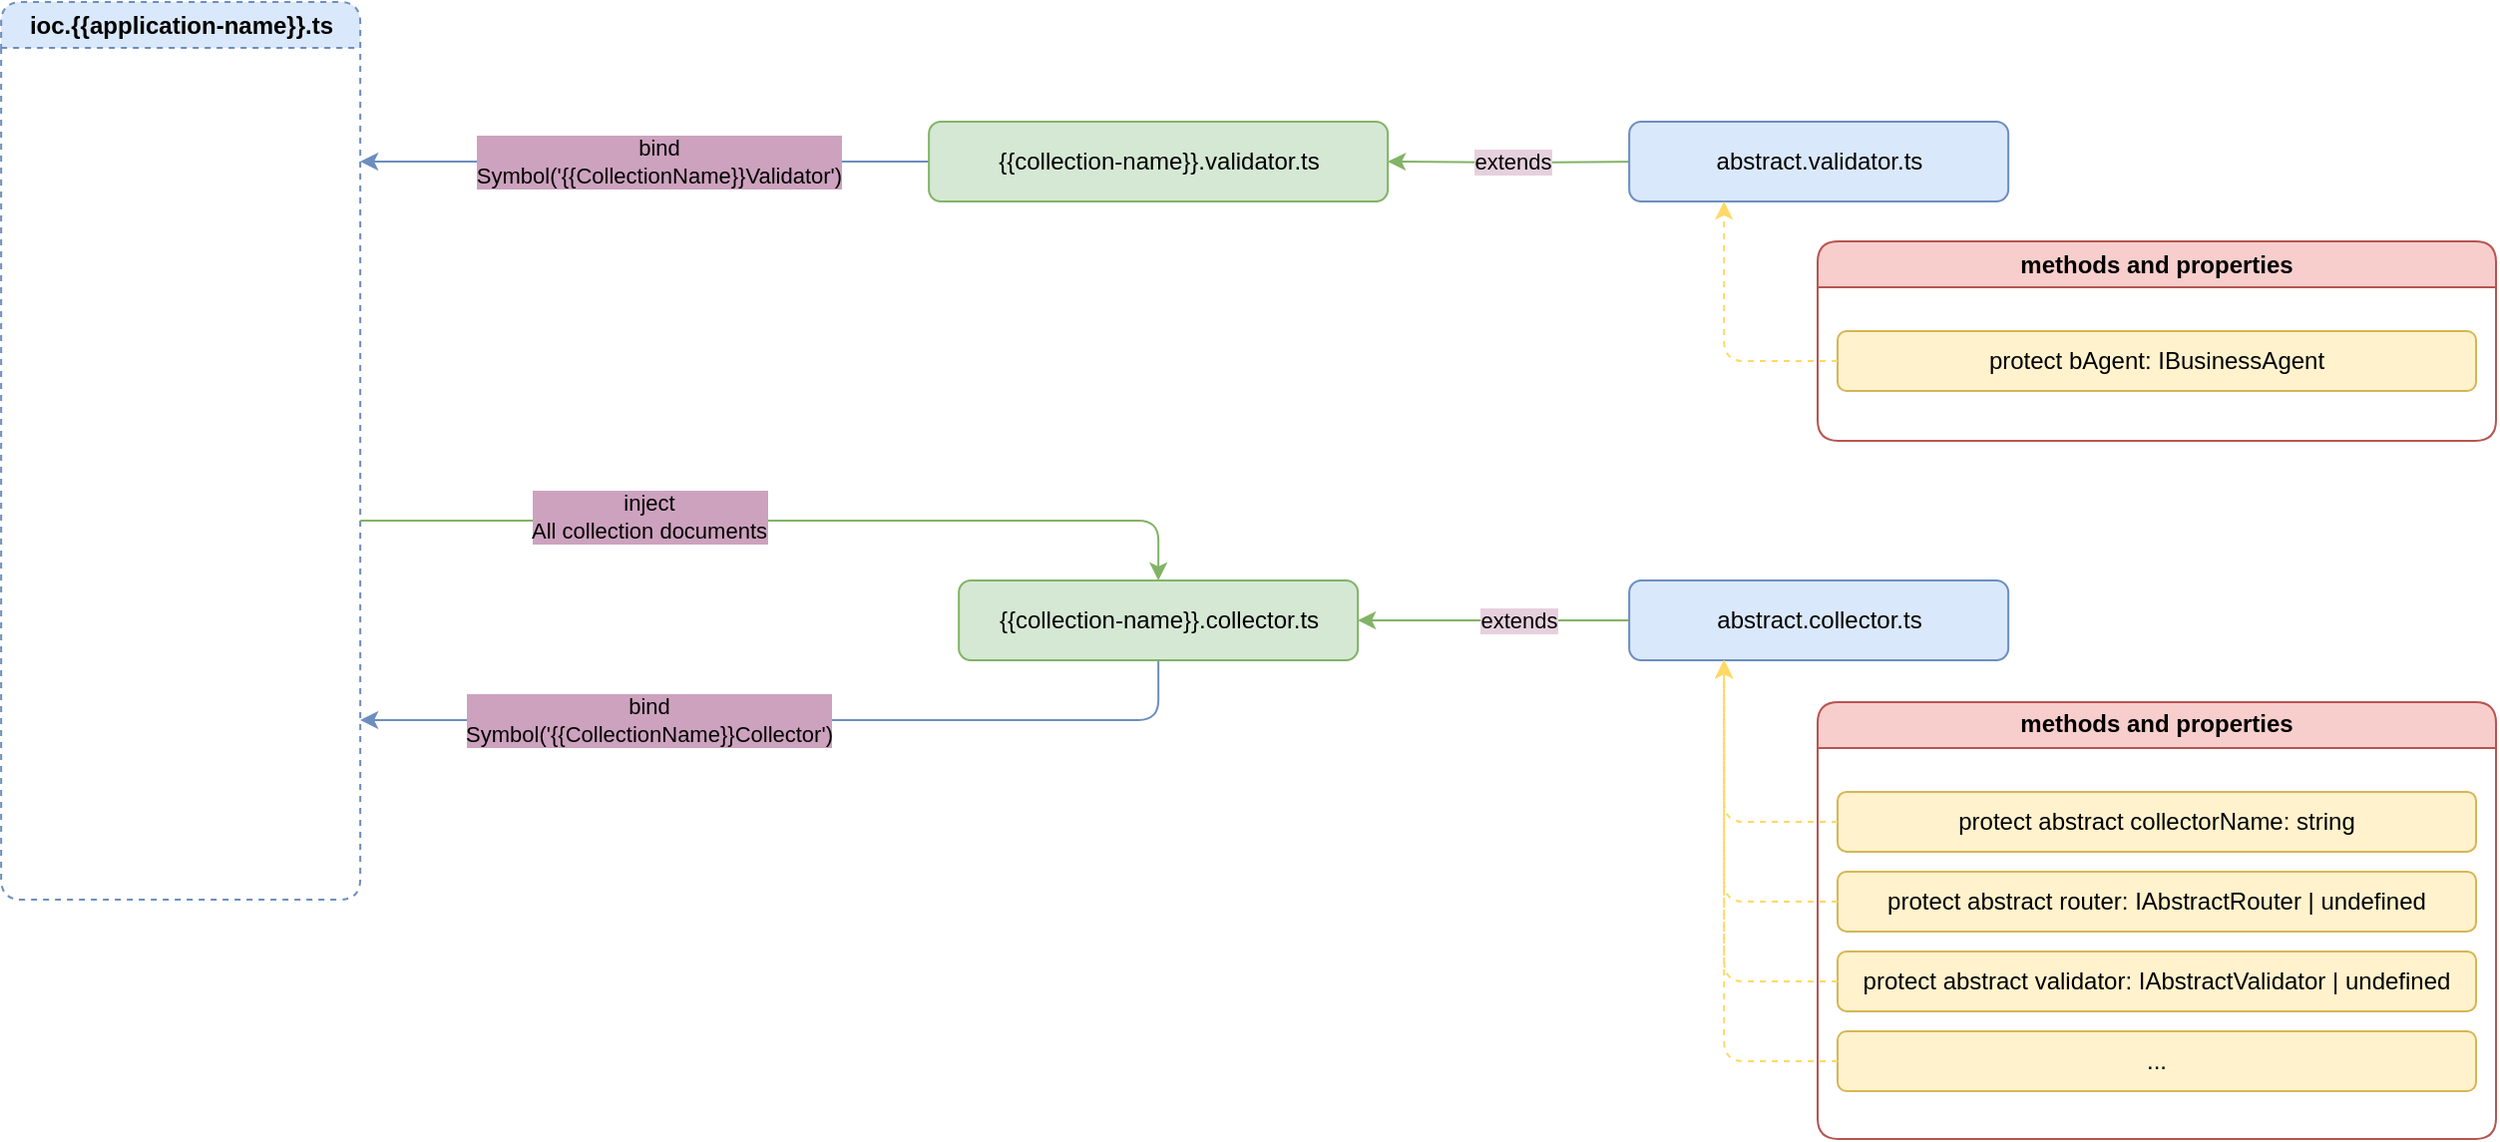 <mxfile version="20.8.20" type="device"><diagram name="Page-1" id="TifsqqcatPFS8Cpufri6"><mxGraphModel dx="1434" dy="-1378" grid="1" gridSize="10" guides="1" tooltips="1" connect="1" arrows="1" fold="1" page="1" pageScale="1" pageWidth="850" pageHeight="1100" math="0" shadow="0"><root><mxCell id="0"/><mxCell id="1" parent="0"/><mxCell id="nHrit5zQMXMCQWZ8oajB-1" value="ioc.{{application-name}}.ts" style="swimlane;whiteSpace=wrap;html=1;rounded=1;dashed=1;fillColor=#dae8fc;strokeColor=#6c8ebf;" parent="1" vertex="1"><mxGeometry x="269.57" y="2270" width="180" height="450" as="geometry"/></mxCell><mxCell id="nHrit5zQMXMCQWZ8oajB-2" style="edgeStyle=orthogonalEdgeStyle;rounded=0;orthogonalLoop=1;jettySize=auto;html=1;fillColor=#dae8fc;strokeColor=#6c8ebf;" parent="1" source="nHrit5zQMXMCQWZ8oajB-4" edge="1"><mxGeometry relative="1" as="geometry"><mxPoint x="449.57" y="2350" as="targetPoint"/></mxGeometry></mxCell><mxCell id="nHrit5zQMXMCQWZ8oajB-3" value="bind&lt;br&gt;Symbol('{{CollectionName}}Validator')" style="edgeLabel;html=1;align=center;verticalAlign=middle;resizable=0;points=[];labelBackgroundColor=#CDA2BE;" parent="nHrit5zQMXMCQWZ8oajB-2" vertex="1" connectable="0"><mxGeometry x="-0.066" relative="1" as="geometry"><mxPoint x="-2" as="offset"/></mxGeometry></mxCell><mxCell id="nHrit5zQMXMCQWZ8oajB-4" value="{{collection-name}}.validator.ts" style="rounded=1;whiteSpace=wrap;html=1;fillColor=#d5e8d4;strokeColor=#82b366;" parent="1" vertex="1"><mxGeometry x="734.57" y="2330" width="230" height="40" as="geometry"/></mxCell><mxCell id="nHrit5zQMXMCQWZ8oajB-5" style="edgeStyle=orthogonalEdgeStyle;rounded=0;orthogonalLoop=1;jettySize=auto;html=1;fillColor=#d5e8d4;strokeColor=#82b366;entryX=1;entryY=0.5;entryDx=0;entryDy=0;" parent="1" target="nHrit5zQMXMCQWZ8oajB-4" edge="1"><mxGeometry relative="1" as="geometry"><mxPoint x="969.57" y="2350" as="targetPoint"/><mxPoint x="1095.57" y="2350" as="sourcePoint"/></mxGeometry></mxCell><mxCell id="nHrit5zQMXMCQWZ8oajB-6" value="abstract.validator.ts" style="rounded=1;whiteSpace=wrap;html=1;fillColor=#dae8fc;strokeColor=#6c8ebf;" parent="1" vertex="1"><mxGeometry x="1085.57" y="2330" width="190" height="40" as="geometry"/></mxCell><mxCell id="nHrit5zQMXMCQWZ8oajB-7" value="methods and properties" style="swimlane;whiteSpace=wrap;html=1;fillColor=#f8cecc;strokeColor=#b85450;rounded=1;" parent="1" vertex="1"><mxGeometry x="1180" y="2390" width="340" height="100" as="geometry"/></mxCell><mxCell id="nHrit5zQMXMCQWZ8oajB-8" value="protect bAgent: IBusinessAgent" style="rounded=1;whiteSpace=wrap;html=1;fillColor=#fff2cc;strokeColor=#d6b656;" parent="nHrit5zQMXMCQWZ8oajB-7" vertex="1"><mxGeometry x="10" y="45" width="320" height="30" as="geometry"/></mxCell><mxCell id="nHrit5zQMXMCQWZ8oajB-9" style="edgeStyle=orthogonalEdgeStyle;rounded=1;sketch=0;jumpStyle=none;orthogonalLoop=1;jettySize=auto;html=1;entryX=0.25;entryY=1;entryDx=0;entryDy=0;shadow=0;dashed=1;strokeWidth=1;exitX=0;exitY=0.5;exitDx=0;exitDy=0;fillColor=#d5e8d4;strokeColor=#FFD966;" parent="1" source="nHrit5zQMXMCQWZ8oajB-8" target="nHrit5zQMXMCQWZ8oajB-6" edge="1"><mxGeometry relative="1" as="geometry"/></mxCell><mxCell id="nHrit5zQMXMCQWZ8oajB-10" value="methods and properties" style="swimlane;whiteSpace=wrap;html=1;fillColor=#f8cecc;strokeColor=#b85450;rounded=1;" parent="1" vertex="1"><mxGeometry x="1180.0" y="2620.97" width="340" height="219.03" as="geometry"/></mxCell><mxCell id="nHrit5zQMXMCQWZ8oajB-11" value="protect abstract collectorName: string" style="rounded=1;whiteSpace=wrap;html=1;fillColor=#fff2cc;strokeColor=#d6b656;" parent="nHrit5zQMXMCQWZ8oajB-10" vertex="1"><mxGeometry x="10" y="45" width="320" height="30" as="geometry"/></mxCell><mxCell id="nHrit5zQMXMCQWZ8oajB-12" value="protect abstract router: IAbstractRouter | undefined" style="rounded=1;whiteSpace=wrap;html=1;fillColor=#fff2cc;strokeColor=#d6b656;" parent="nHrit5zQMXMCQWZ8oajB-10" vertex="1"><mxGeometry x="10" y="85" width="320" height="30" as="geometry"/></mxCell><mxCell id="nHrit5zQMXMCQWZ8oajB-13" value="protect abstract validator: IAbstractValidator | undefined" style="rounded=1;whiteSpace=wrap;html=1;fillColor=#fff2cc;strokeColor=#d6b656;" parent="nHrit5zQMXMCQWZ8oajB-10" vertex="1"><mxGeometry x="10" y="125" width="320" height="30" as="geometry"/></mxCell><mxCell id="nHrit5zQMXMCQWZ8oajB-14" value="..." style="rounded=1;whiteSpace=wrap;html=1;fillColor=#fff2cc;strokeColor=#d6b656;" parent="nHrit5zQMXMCQWZ8oajB-10" vertex="1"><mxGeometry x="10" y="165.03" width="320" height="30" as="geometry"/></mxCell><mxCell id="nHrit5zQMXMCQWZ8oajB-15" style="edgeStyle=orthogonalEdgeStyle;rounded=1;orthogonalLoop=1;jettySize=auto;html=1;entryX=0.5;entryY=0;entryDx=0;entryDy=0;fillColor=#d5e8d4;strokeColor=#82b366;" parent="1" target="nHrit5zQMXMCQWZ8oajB-19" edge="1"><mxGeometry relative="1" as="geometry"><mxPoint x="449.57" y="2530" as="sourcePoint"/><Array as="points"><mxPoint x="459.57" y="2529.97"/><mxPoint x="779.57" y="2529.97"/></Array></mxGeometry></mxCell><mxCell id="nHrit5zQMXMCQWZ8oajB-16" value="inject&lt;br&gt;All collection documents" style="edgeLabel;html=1;align=center;verticalAlign=middle;resizable=0;points=[];labelBackgroundColor=#CDA2BE;" parent="nHrit5zQMXMCQWZ8oajB-15" vertex="1" connectable="0"><mxGeometry x="-0.187" y="2" relative="1" as="geometry"><mxPoint x="-31" as="offset"/></mxGeometry></mxCell><mxCell id="nHrit5zQMXMCQWZ8oajB-17" style="edgeStyle=orthogonalEdgeStyle;rounded=1;orthogonalLoop=1;jettySize=auto;html=1;exitX=0.5;exitY=1;exitDx=0;exitDy=0;fillColor=#dae8fc;strokeColor=#6c8ebf;" parent="1" source="nHrit5zQMXMCQWZ8oajB-19" edge="1"><mxGeometry relative="1" as="geometry"><mxPoint x="449.57" y="2630" as="targetPoint"/><Array as="points"><mxPoint x="779.57" y="2629.97"/><mxPoint x="459.57" y="2629.97"/></Array></mxGeometry></mxCell><mxCell id="nHrit5zQMXMCQWZ8oajB-18" value="bind&lt;br&gt;Symbol('{{CollectionName}}Collector')" style="edgeLabel;html=1;align=center;verticalAlign=middle;resizable=0;points=[];labelBackgroundColor=#CDA2BE;" parent="nHrit5zQMXMCQWZ8oajB-17" vertex="1" connectable="0"><mxGeometry x="0.337" y="4" relative="1" as="geometry"><mxPoint x="2" y="-4" as="offset"/></mxGeometry></mxCell><mxCell id="nHrit5zQMXMCQWZ8oajB-19" value="{{collection-name}}.collector.ts" style="rounded=1;whiteSpace=wrap;html=1;fillColor=#d5e8d4;strokeColor=#82b366;" parent="1" vertex="1"><mxGeometry x="749.57" y="2559.97" width="200" height="40" as="geometry"/></mxCell><mxCell id="nHrit5zQMXMCQWZ8oajB-20" style="edgeStyle=orthogonalEdgeStyle;rounded=0;orthogonalLoop=1;jettySize=auto;html=1;fillColor=#d5e8d4;strokeColor=#82b366;entryX=1;entryY=0.5;entryDx=0;entryDy=0;" parent="1" source="nHrit5zQMXMCQWZ8oajB-22" target="nHrit5zQMXMCQWZ8oajB-19" edge="1"><mxGeometry relative="1" as="geometry"><mxPoint x="969.57" y="2580" as="targetPoint"/></mxGeometry></mxCell><mxCell id="nHrit5zQMXMCQWZ8oajB-21" value="extends" style="edgeLabel;html=1;align=center;verticalAlign=middle;resizable=0;points=[];labelBackgroundColor=#E6D0DE;" parent="nHrit5zQMXMCQWZ8oajB-20" vertex="1" connectable="0"><mxGeometry x="-0.176" relative="1" as="geometry"><mxPoint as="offset"/></mxGeometry></mxCell><mxCell id="nHrit5zQMXMCQWZ8oajB-22" value="abstract.collector.ts" style="rounded=1;whiteSpace=wrap;html=1;fillColor=#dae8fc;strokeColor=#6c8ebf;" parent="1" vertex="1"><mxGeometry x="1085.57" y="2559.97" width="190" height="40" as="geometry"/></mxCell><mxCell id="nHrit5zQMXMCQWZ8oajB-23" style="edgeStyle=orthogonalEdgeStyle;rounded=1;orthogonalLoop=1;jettySize=auto;html=1;entryX=0.25;entryY=1;entryDx=0;entryDy=0;exitX=0;exitY=0.5;exitDx=0;exitDy=0;fillColor=#d5e8d4;strokeColor=#FFD966;dashed=1;strokeWidth=1;" parent="1" source="nHrit5zQMXMCQWZ8oajB-11" target="nHrit5zQMXMCQWZ8oajB-22" edge="1"><mxGeometry relative="1" as="geometry"/></mxCell><mxCell id="nHrit5zQMXMCQWZ8oajB-24" style="edgeStyle=orthogonalEdgeStyle;rounded=1;orthogonalLoop=1;jettySize=auto;html=1;entryX=0.25;entryY=1;entryDx=0;entryDy=0;exitX=0;exitY=0.5;exitDx=0;exitDy=0;fillColor=#d5e8d4;strokeColor=#FFD966;dashed=1;" parent="1" source="nHrit5zQMXMCQWZ8oajB-12" target="nHrit5zQMXMCQWZ8oajB-22" edge="1"><mxGeometry relative="1" as="geometry"/></mxCell><mxCell id="nHrit5zQMXMCQWZ8oajB-25" style="edgeStyle=orthogonalEdgeStyle;rounded=1;orthogonalLoop=1;jettySize=auto;html=1;entryX=0.25;entryY=1;entryDx=0;entryDy=0;exitX=0;exitY=0.5;exitDx=0;exitDy=0;fillColor=#d5e8d4;strokeColor=#FFD966;dashed=1;" parent="1" source="nHrit5zQMXMCQWZ8oajB-13" target="nHrit5zQMXMCQWZ8oajB-22" edge="1"><mxGeometry relative="1" as="geometry"/></mxCell><mxCell id="nHrit5zQMXMCQWZ8oajB-26" style="edgeStyle=orthogonalEdgeStyle;rounded=1;orthogonalLoop=1;jettySize=auto;html=1;entryX=0.25;entryY=1;entryDx=0;entryDy=0;exitX=0;exitY=0.5;exitDx=0;exitDy=0;fillColor=#d5e8d4;strokeColor=#FFD966;dashed=1;" parent="1" source="nHrit5zQMXMCQWZ8oajB-14" target="nHrit5zQMXMCQWZ8oajB-22" edge="1"><mxGeometry relative="1" as="geometry"/></mxCell><mxCell id="nHrit5zQMXMCQWZ8oajB-27" value="extends" style="edgeLabel;html=1;align=center;verticalAlign=middle;resizable=0;points=[];labelBackgroundColor=#E6D0DE;" parent="1" vertex="1" connectable="0"><mxGeometry x="999.57" y="2354" as="geometry"><mxPoint x="27" y="-4" as="offset"/></mxGeometry></mxCell></root></mxGraphModel></diagram></mxfile>